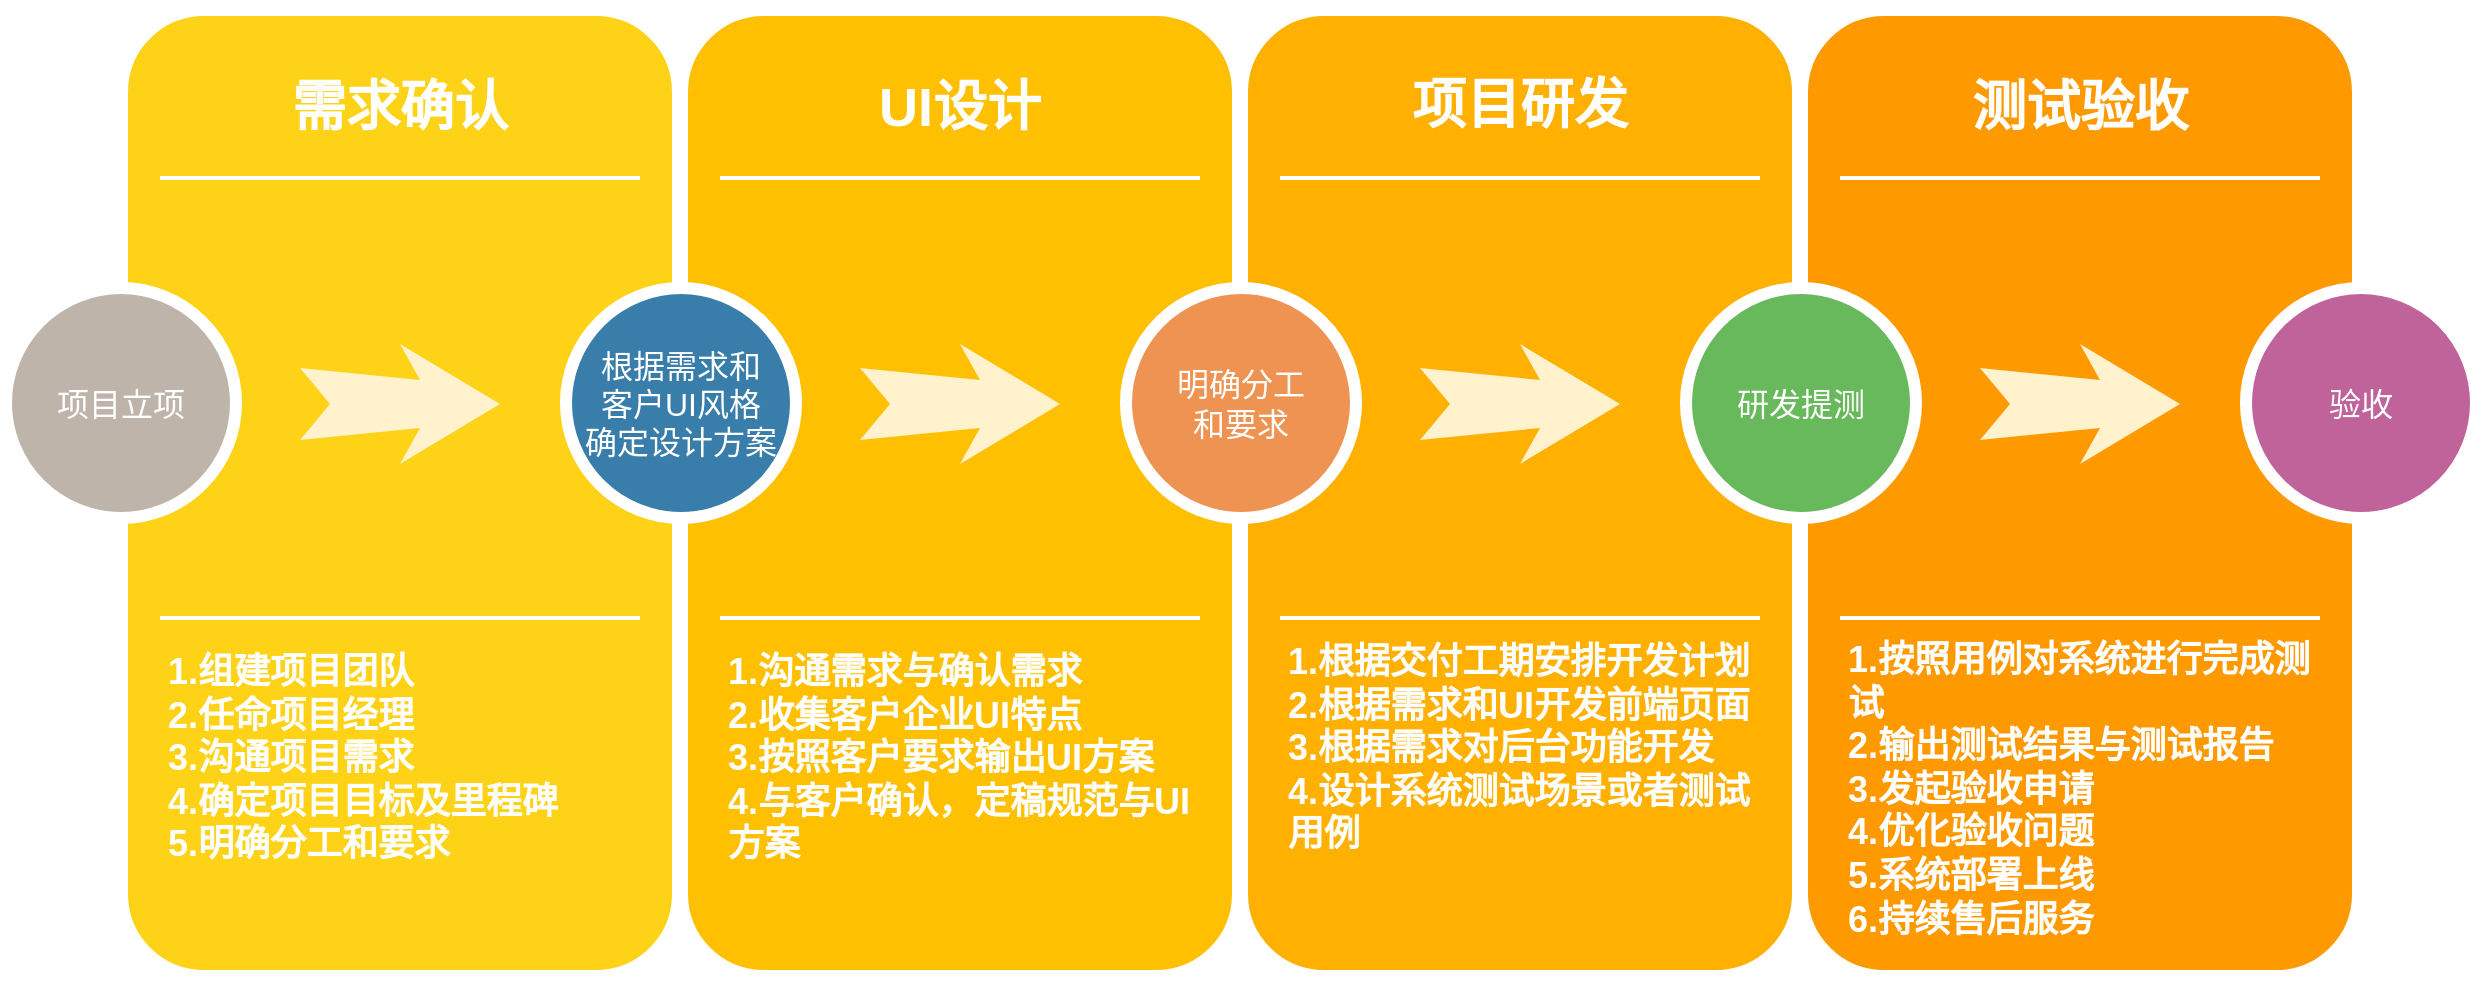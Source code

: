 <mxfile version="23.1.6" type="github">
  <diagram name="Page-1" id="12e1b939-464a-85fe-373e-61e167be1490">
    <mxGraphModel dx="2049" dy="1221" grid="1" gridSize="10" guides="1" tooltips="1" connect="1" arrows="1" fold="1" page="1" pageScale="1.5" pageWidth="1169" pageHeight="826" background="none" math="0" shadow="0">
      <root>
        <mxCell id="0" />
        <mxCell id="1" parent="0" />
        <mxCell id="60da8b9f42644d3a-2" value="" style="whiteSpace=wrap;html=1;rounded=1;shadow=0;strokeWidth=8;fontSize=20;align=center;fillColor=#FED217;strokeColor=#FFFFFF;" parent="1" vertex="1">
          <mxGeometry x="316" y="405" width="280" height="485" as="geometry" />
        </mxCell>
        <mxCell id="60da8b9f42644d3a-3" value="需求确认" style="text;html=1;strokeColor=none;fillColor=none;align=center;verticalAlign=middle;whiteSpace=wrap;rounded=0;shadow=0;fontSize=27;fontColor=#FFFFFF;fontStyle=1" parent="1" vertex="1">
          <mxGeometry x="316" y="425" width="280" height="60" as="geometry" />
        </mxCell>
        <mxCell id="60da8b9f42644d3a-4" value="&lt;b&gt;&lt;font style=&quot;font-size: 18px;&quot;&gt;1.组建项目团队&lt;br&gt;2.任命项目经理&lt;br&gt;3.沟通项目需求&lt;br&gt;4.确定项目目标及里程碑&lt;br&gt;5.明确分工和要求&lt;br&gt;&lt;/font&gt;&lt;/b&gt;" style="text;html=1;strokeColor=none;fillColor=none;align=left;verticalAlign=top;whiteSpace=wrap;rounded=0;shadow=0;fontSize=14;fontColor=#FFFFFF;spacingLeft=22;spacingBottom=0;spacingRight=22;" parent="1" vertex="1">
          <mxGeometry x="316" y="720" width="280" height="160" as="geometry" />
        </mxCell>
        <mxCell id="60da8b9f42644d3a-6" value="" style="line;strokeWidth=2;html=1;rounded=0;shadow=0;fontSize=27;align=center;fillColor=none;strokeColor=#FFFFFF;" parent="1" vertex="1">
          <mxGeometry x="336" y="485" width="240" height="10" as="geometry" />
        </mxCell>
        <mxCell id="60da8b9f42644d3a-7" value="" style="line;strokeWidth=2;html=1;rounded=0;shadow=0;fontSize=27;align=center;fillColor=none;strokeColor=#FFFFFF;" parent="1" vertex="1">
          <mxGeometry x="336" y="705" width="240" height="10" as="geometry" />
        </mxCell>
        <mxCell id="60da8b9f42644d3a-8" value="项目立项" style="ellipse;whiteSpace=wrap;html=1;rounded=0;shadow=0;strokeWidth=6;fontSize=16;align=center;fillColor=#BFB4A9;strokeColor=#FFFFFF;fontColor=#FFFFFF;" parent="1" vertex="1">
          <mxGeometry x="259" y="545" width="115" height="115" as="geometry" />
        </mxCell>
        <mxCell id="60da8b9f42644d3a-9" value="" style="html=1;shadow=0;dashed=0;align=center;verticalAlign=middle;shape=mxgraph.arrows2.stylisedArrow;dy=0.6;dx=40;notch=15;feather=0.4;rounded=0;strokeWidth=1;fontSize=16;strokeColor=none;fillColor=#fff2cc;" parent="1" vertex="1">
          <mxGeometry x="406" y="573" width="100" height="60" as="geometry" />
        </mxCell>
        <mxCell id="60da8b9f42644d3a-17" value="" style="whiteSpace=wrap;html=1;rounded=1;shadow=0;strokeWidth=8;fontSize=20;align=center;fillColor=#FFC001;strokeColor=#FFFFFF;" parent="1" vertex="1">
          <mxGeometry x="596" y="405" width="280" height="485" as="geometry" />
        </mxCell>
        <mxCell id="60da8b9f42644d3a-18" value="UI设计" style="text;html=1;strokeColor=none;fillColor=none;align=center;verticalAlign=middle;whiteSpace=wrap;rounded=0;shadow=0;fontSize=27;fontColor=#FFFFFF;fontStyle=1" parent="1" vertex="1">
          <mxGeometry x="596" y="425" width="280" height="60" as="geometry" />
        </mxCell>
        <mxCell id="60da8b9f42644d3a-20" value="" style="line;strokeWidth=2;html=1;rounded=0;shadow=0;fontSize=27;align=center;fillColor=none;strokeColor=#FFFFFF;" parent="1" vertex="1">
          <mxGeometry x="616" y="485" width="240" height="10" as="geometry" />
        </mxCell>
        <mxCell id="60da8b9f42644d3a-21" value="" style="line;strokeWidth=2;html=1;rounded=0;shadow=0;fontSize=27;align=center;fillColor=none;strokeColor=#FFFFFF;" parent="1" vertex="1">
          <mxGeometry x="616" y="705" width="240" height="10" as="geometry" />
        </mxCell>
        <mxCell id="60da8b9f42644d3a-22" value="根据需求和&lt;br&gt;客户UI风格&lt;br&gt;确定设计方案" style="ellipse;whiteSpace=wrap;html=1;rounded=0;shadow=0;strokeWidth=6;fontSize=16;align=center;fillColor=#397DAA;strokeColor=#FFFFFF;fontColor=#FFFFFF;" parent="1" vertex="1">
          <mxGeometry x="539" y="545" width="115" height="115" as="geometry" />
        </mxCell>
        <mxCell id="60da8b9f42644d3a-23" value="" style="html=1;shadow=0;dashed=0;align=center;verticalAlign=middle;shape=mxgraph.arrows2.stylisedArrow;dy=0.6;dx=40;notch=15;feather=0.4;rounded=0;strokeWidth=1;fontSize=16;strokeColor=none;fillColor=#fff2cc;" parent="1" vertex="1">
          <mxGeometry x="686" y="573" width="100" height="60" as="geometry" />
        </mxCell>
        <mxCell id="60da8b9f42644d3a-24" value="" style="whiteSpace=wrap;html=1;rounded=1;shadow=0;strokeWidth=8;fontSize=20;align=center;fillColor=#FFB001;strokeColor=#FFFFFF;" parent="1" vertex="1">
          <mxGeometry x="876" y="405" width="280" height="485" as="geometry" />
        </mxCell>
        <mxCell id="60da8b9f42644d3a-27" value="" style="line;strokeWidth=2;html=1;rounded=0;shadow=0;fontSize=27;align=center;fillColor=none;strokeColor=#FFFFFF;" parent="1" vertex="1">
          <mxGeometry x="896" y="485" width="240" height="10" as="geometry" />
        </mxCell>
        <mxCell id="60da8b9f42644d3a-28" value="" style="line;strokeWidth=2;html=1;rounded=0;shadow=0;fontSize=27;align=center;fillColor=none;strokeColor=#FFFFFF;" parent="1" vertex="1">
          <mxGeometry x="896" y="705" width="240" height="10" as="geometry" />
        </mxCell>
        <mxCell id="60da8b9f42644d3a-29" value="明确分工&lt;br style=&quot;border-color: var(--border-color);&quot;&gt;和要求" style="ellipse;whiteSpace=wrap;html=1;rounded=0;shadow=0;strokeWidth=6;fontSize=16;align=center;fillColor=#EF9353;strokeColor=#FFFFFF;fontColor=#FFFFFF;" parent="1" vertex="1">
          <mxGeometry x="819" y="545" width="115" height="115" as="geometry" />
        </mxCell>
        <mxCell id="60da8b9f42644d3a-30" value="" style="html=1;shadow=0;dashed=0;align=center;verticalAlign=middle;shape=mxgraph.arrows2.stylisedArrow;dy=0.6;dx=40;notch=15;feather=0.4;rounded=0;strokeWidth=1;fontSize=16;strokeColor=none;fillColor=#fff2cc;" parent="1" vertex="1">
          <mxGeometry x="966" y="573" width="100" height="60" as="geometry" />
        </mxCell>
        <mxCell id="60da8b9f42644d3a-31" value="" style="whiteSpace=wrap;html=1;rounded=1;shadow=0;strokeWidth=8;fontSize=20;align=center;fillColor=#FE9900;strokeColor=#FFFFFF;" parent="1" vertex="1">
          <mxGeometry x="1156" y="405" width="280" height="485" as="geometry" />
        </mxCell>
        <mxCell id="60da8b9f42644d3a-32" value="测试验收" style="text;html=1;strokeColor=none;fillColor=none;align=center;verticalAlign=middle;whiteSpace=wrap;rounded=0;shadow=0;fontSize=27;fontColor=#FFFFFF;fontStyle=1" parent="1" vertex="1">
          <mxGeometry x="1156" y="425" width="280" height="60" as="geometry" />
        </mxCell>
        <mxCell id="60da8b9f42644d3a-34" value="" style="line;strokeWidth=2;html=1;rounded=0;shadow=0;fontSize=27;align=center;fillColor=none;strokeColor=#FFFFFF;" parent="1" vertex="1">
          <mxGeometry x="1176" y="485" width="240" height="10" as="geometry" />
        </mxCell>
        <mxCell id="60da8b9f42644d3a-35" value="" style="line;strokeWidth=2;html=1;rounded=0;shadow=0;fontSize=27;align=center;fillColor=none;strokeColor=#FFFFFF;" parent="1" vertex="1">
          <mxGeometry x="1176" y="705" width="240" height="10" as="geometry" />
        </mxCell>
        <mxCell id="60da8b9f42644d3a-36" value="研发提测" style="ellipse;whiteSpace=wrap;html=1;rounded=0;shadow=0;strokeWidth=6;fontSize=16;align=center;fillColor=#68B85C;strokeColor=#FFFFFF;fontColor=#FFFFFF;" parent="1" vertex="1">
          <mxGeometry x="1099" y="545" width="115" height="115" as="geometry" />
        </mxCell>
        <mxCell id="60da8b9f42644d3a-37" value="" style="html=1;shadow=0;dashed=0;align=center;verticalAlign=middle;shape=mxgraph.arrows2.stylisedArrow;dy=0.6;dx=40;notch=15;feather=0.4;rounded=0;strokeWidth=1;fontSize=16;strokeColor=none;fillColor=#fff2cc;" parent="1" vertex="1">
          <mxGeometry x="1246" y="573" width="100" height="60" as="geometry" />
        </mxCell>
        <mxCell id="60da8b9f42644d3a-38" value="验收" style="ellipse;whiteSpace=wrap;html=1;rounded=0;shadow=0;strokeWidth=6;fontSize=16;align=center;fillColor=#BF639A;strokeColor=#FFFFFF;fontColor=#FFFFFF;" parent="1" vertex="1">
          <mxGeometry x="1379" y="545" width="115" height="115" as="geometry" />
        </mxCell>
        <mxCell id="SxMBtwbdiMXb9mD-ZLLy-19" value="" style="edgeStyle=orthogonalEdgeStyle;rounded=0;orthogonalLoop=1;jettySize=auto;html=1;" edge="1" parent="1" source="SxMBtwbdiMXb9mD-ZLLy-15">
          <mxGeometry relative="1" as="geometry">
            <mxPoint x="1295" y="835" as="targetPoint" />
          </mxGeometry>
        </mxCell>
        <mxCell id="SxMBtwbdiMXb9mD-ZLLy-20" value="&lt;b style=&quot;font-size: 18px;&quot;&gt;&lt;font style=&quot;font-size: 18px;&quot;&gt;1.&lt;/font&gt;沟通需求与确认需求&lt;font style=&quot;font-size: 18px;&quot;&gt;&lt;br&gt;2.收集客户企业UI特点&lt;/font&gt;&lt;font style=&quot;font-size: 18px;&quot;&gt;&lt;br&gt;3.按照客户要求输出UI方案&lt;/font&gt;&lt;/b&gt;&lt;b style=&quot;border-color: var(--border-color);&quot;&gt;&lt;font style=&quot;border-color: var(--border-color); font-size: 18px;&quot;&gt;&lt;br style=&quot;border-color: var(--border-color);&quot;&gt;4.&lt;/font&gt;&lt;/b&gt;&lt;b style=&quot;border-color: var(--border-color); font-size: 18px;&quot;&gt;&lt;font style=&quot;border-color: var(--border-color);&quot;&gt;与客户确认，定稿规范与UI方案&lt;/font&gt;&lt;/b&gt;&lt;b style=&quot;font-size: 18px;&quot;&gt;&lt;font style=&quot;font-size: 18px;&quot;&gt;&lt;br&gt;&lt;/font&gt;&lt;/b&gt;" style="text;html=1;strokeColor=none;fillColor=none;align=left;verticalAlign=top;whiteSpace=wrap;rounded=0;shadow=0;fontSize=14;fontColor=#FFFFFF;spacingLeft=22;spacingBottom=0;spacingRight=22;" vertex="1" parent="1">
          <mxGeometry x="596" y="720" width="280" height="160" as="geometry" />
        </mxCell>
        <mxCell id="SxMBtwbdiMXb9mD-ZLLy-21" value="&lt;b&gt;&lt;font style=&quot;font-size: 18px;&quot;&gt;1.根据交付工期安排开发计划&lt;br&gt;2.根据需求和UI开发前端页面&lt;br&gt;3.根据需求对后台功能开发&lt;br&gt;4.设计系统测试场景或者测试用例&lt;br&gt;&lt;/font&gt;&lt;/b&gt;" style="text;html=1;strokeColor=none;fillColor=none;align=left;verticalAlign=top;whiteSpace=wrap;rounded=0;shadow=0;fontSize=14;fontColor=#FFFFFF;spacingLeft=22;spacingBottom=0;spacingRight=22;" vertex="1" parent="1">
          <mxGeometry x="876" y="715" width="280" height="160" as="geometry" />
        </mxCell>
        <mxCell id="SxMBtwbdiMXb9mD-ZLLy-22" value="&lt;b&gt;&lt;font style=&quot;font-size: 18px;&quot;&gt;1.按照用例对系统进行完成测试&lt;br&gt;2.输出测试结果与测试报告&lt;br&gt;3.发起验收申请&lt;br&gt;4.优化验收问题&lt;br&gt;5.系统部署上线&lt;br&gt;6.持续售后服务&lt;br&gt;&lt;/font&gt;&lt;/b&gt;" style="text;html=1;strokeColor=none;fillColor=none;align=left;verticalAlign=top;whiteSpace=wrap;rounded=0;shadow=0;fontSize=14;fontColor=#FFFFFF;spacingLeft=22;spacingBottom=0;spacingRight=22;" vertex="1" parent="1">
          <mxGeometry x="1156" y="714" width="280" height="160" as="geometry" />
        </mxCell>
        <mxCell id="SxMBtwbdiMXb9mD-ZLLy-24" value="项目研发" style="text;html=1;strokeColor=none;fillColor=none;align=center;verticalAlign=middle;whiteSpace=wrap;rounded=0;shadow=0;fontSize=27;fontColor=#FFFFFF;fontStyle=1" vertex="1" parent="1">
          <mxGeometry x="876" y="424" width="280" height="60" as="geometry" />
        </mxCell>
      </root>
    </mxGraphModel>
  </diagram>
</mxfile>
